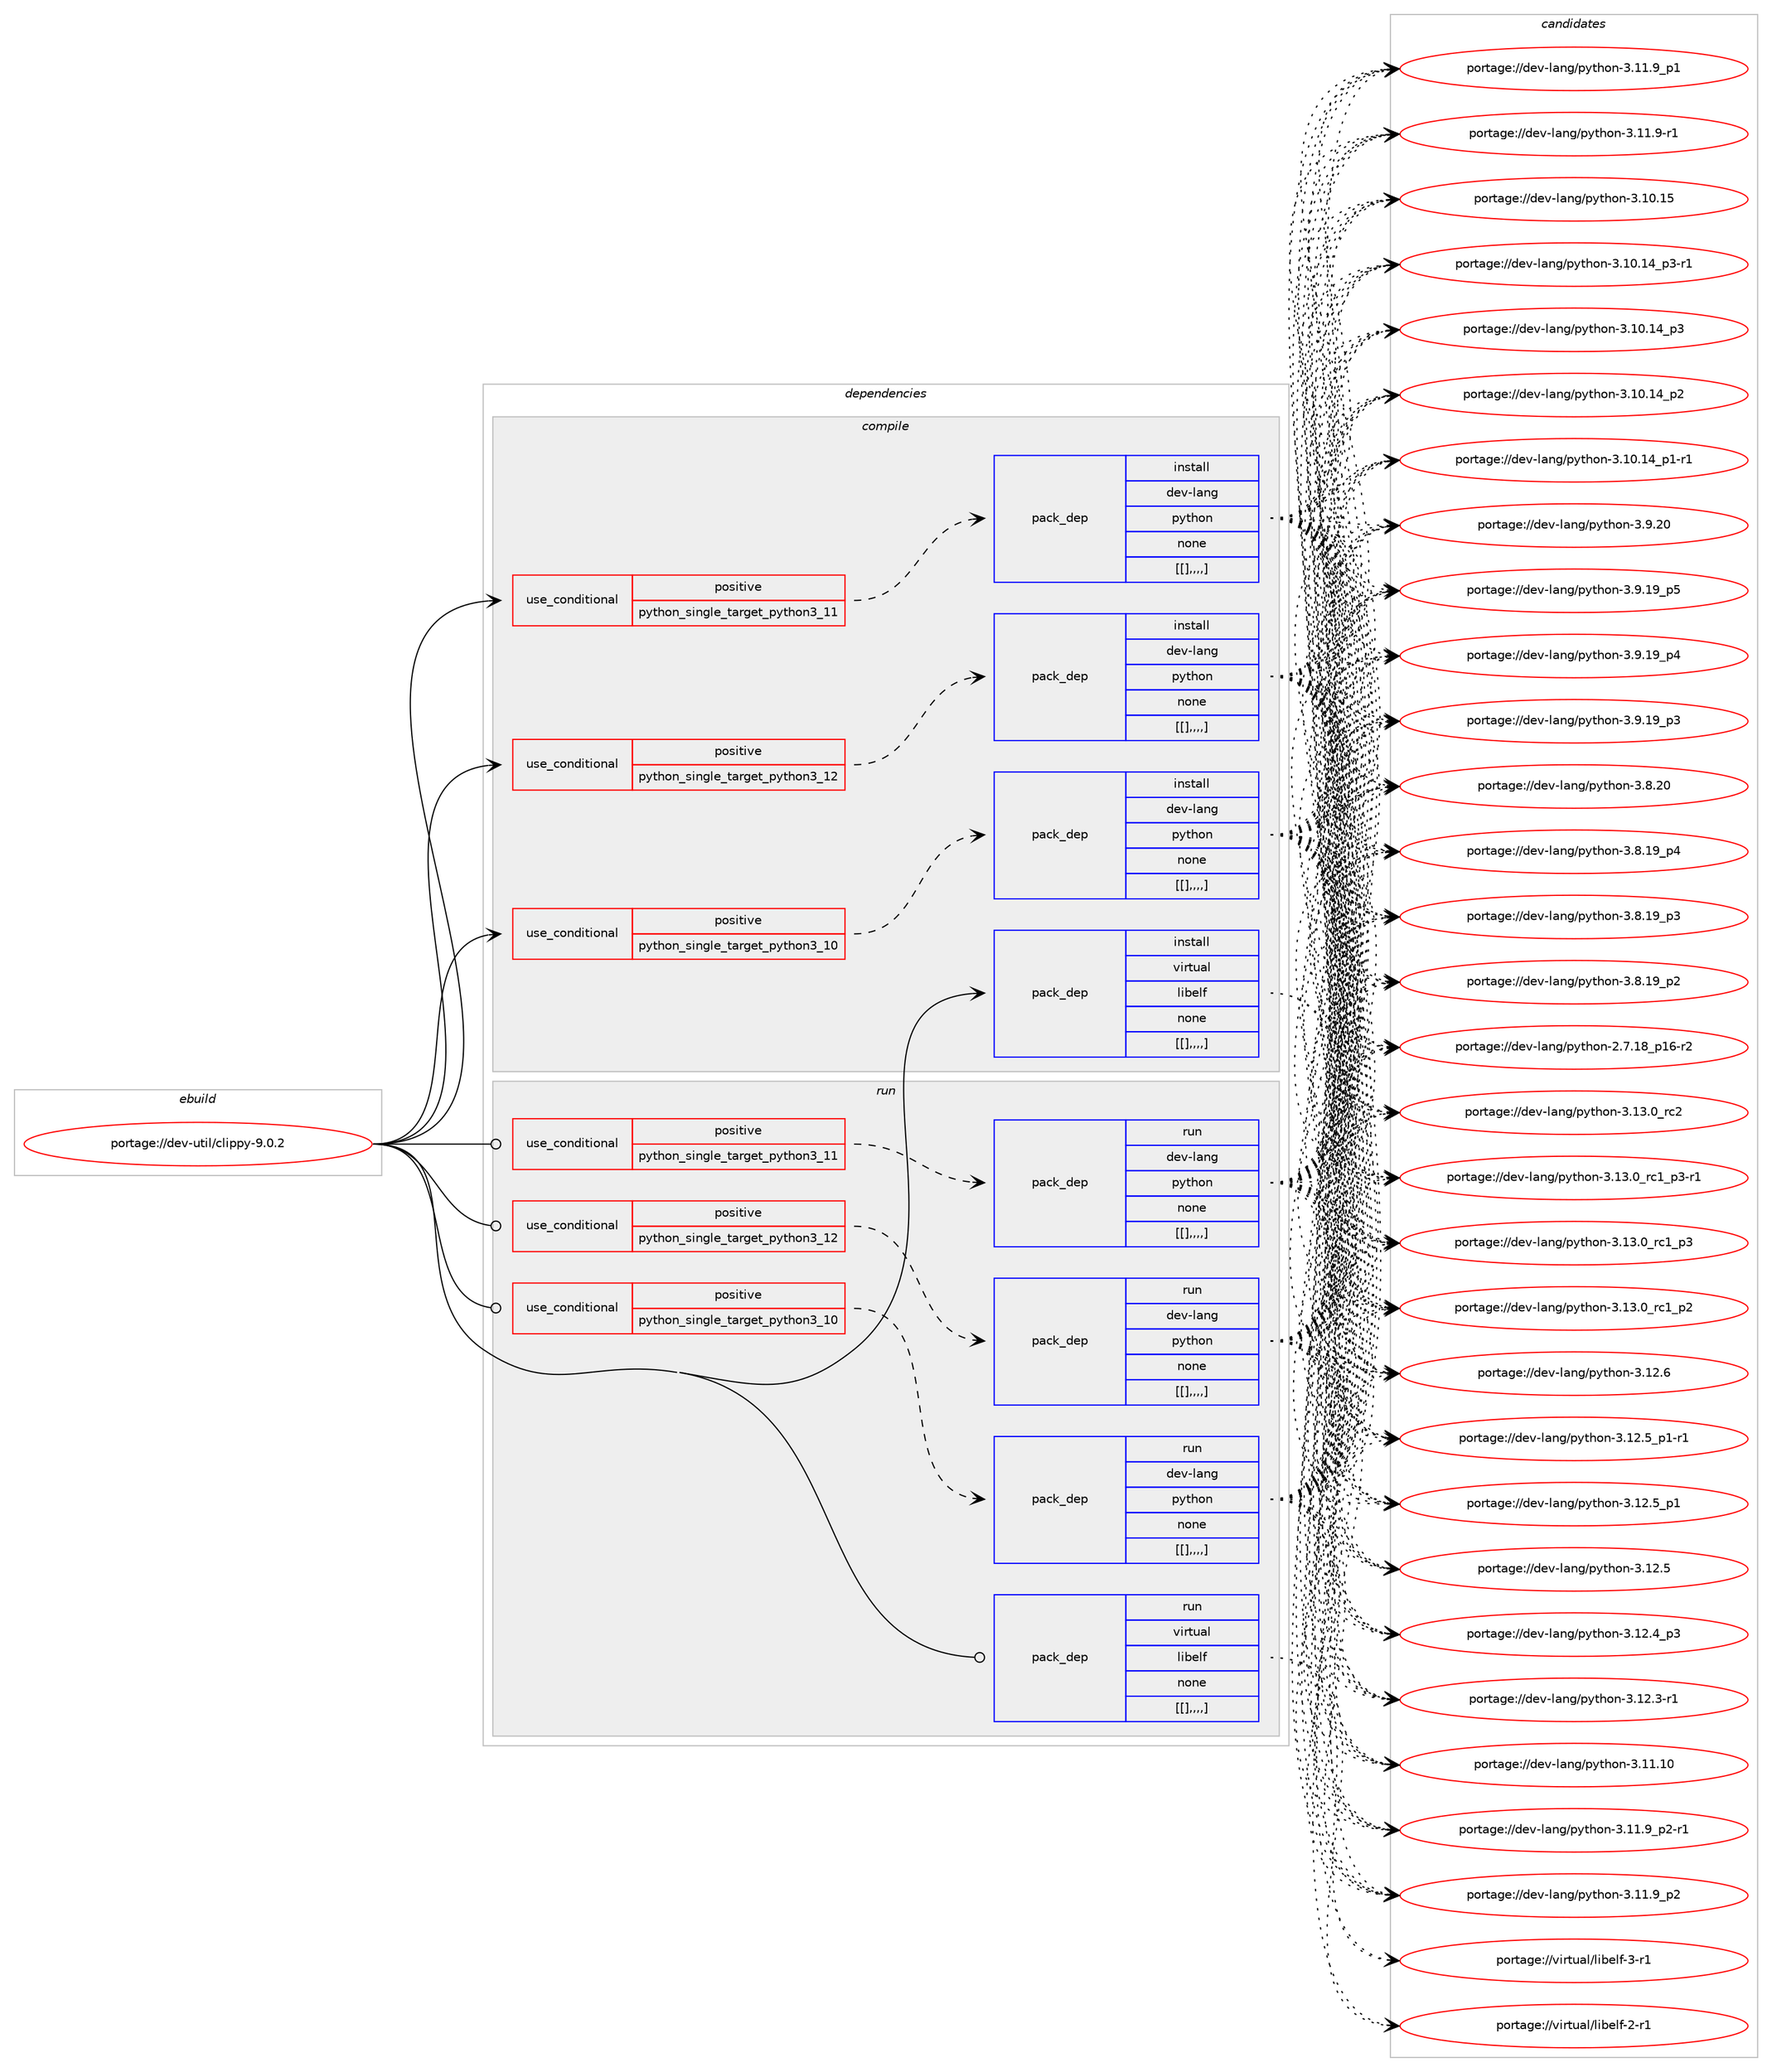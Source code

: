 digraph prolog {

# *************
# Graph options
# *************

newrank=true;
concentrate=true;
compound=true;
graph [rankdir=LR,fontname=Helvetica,fontsize=10,ranksep=1.5];#, ranksep=2.5, nodesep=0.2];
edge  [arrowhead=vee];
node  [fontname=Helvetica,fontsize=10];

# **********
# The ebuild
# **********

subgraph cluster_leftcol {
color=gray;
label=<<i>ebuild</i>>;
id [label="portage://dev-util/clippy-9.0.2", color=red, width=4, href="../dev-util/clippy-9.0.2.svg"];
}

# ****************
# The dependencies
# ****************

subgraph cluster_midcol {
color=gray;
label=<<i>dependencies</i>>;
subgraph cluster_compile {
fillcolor="#eeeeee";
style=filled;
label=<<i>compile</i>>;
subgraph cond61258 {
dependency215572 [label=<<TABLE BORDER="0" CELLBORDER="1" CELLSPACING="0" CELLPADDING="4"><TR><TD ROWSPAN="3" CELLPADDING="10">use_conditional</TD></TR><TR><TD>positive</TD></TR><TR><TD>python_single_target_python3_10</TD></TR></TABLE>>, shape=none, color=red];
subgraph pack152918 {
dependency215573 [label=<<TABLE BORDER="0" CELLBORDER="1" CELLSPACING="0" CELLPADDING="4" WIDTH="220"><TR><TD ROWSPAN="6" CELLPADDING="30">pack_dep</TD></TR><TR><TD WIDTH="110">install</TD></TR><TR><TD>dev-lang</TD></TR><TR><TD>python</TD></TR><TR><TD>none</TD></TR><TR><TD>[[],,,,]</TD></TR></TABLE>>, shape=none, color=blue];
}
dependency215572:e -> dependency215573:w [weight=20,style="dashed",arrowhead="vee"];
}
id:e -> dependency215572:w [weight=20,style="solid",arrowhead="vee"];
subgraph cond61259 {
dependency215574 [label=<<TABLE BORDER="0" CELLBORDER="1" CELLSPACING="0" CELLPADDING="4"><TR><TD ROWSPAN="3" CELLPADDING="10">use_conditional</TD></TR><TR><TD>positive</TD></TR><TR><TD>python_single_target_python3_11</TD></TR></TABLE>>, shape=none, color=red];
subgraph pack152919 {
dependency215575 [label=<<TABLE BORDER="0" CELLBORDER="1" CELLSPACING="0" CELLPADDING="4" WIDTH="220"><TR><TD ROWSPAN="6" CELLPADDING="30">pack_dep</TD></TR><TR><TD WIDTH="110">install</TD></TR><TR><TD>dev-lang</TD></TR><TR><TD>python</TD></TR><TR><TD>none</TD></TR><TR><TD>[[],,,,]</TD></TR></TABLE>>, shape=none, color=blue];
}
dependency215574:e -> dependency215575:w [weight=20,style="dashed",arrowhead="vee"];
}
id:e -> dependency215574:w [weight=20,style="solid",arrowhead="vee"];
subgraph cond61260 {
dependency215576 [label=<<TABLE BORDER="0" CELLBORDER="1" CELLSPACING="0" CELLPADDING="4"><TR><TD ROWSPAN="3" CELLPADDING="10">use_conditional</TD></TR><TR><TD>positive</TD></TR><TR><TD>python_single_target_python3_12</TD></TR></TABLE>>, shape=none, color=red];
subgraph pack152920 {
dependency215577 [label=<<TABLE BORDER="0" CELLBORDER="1" CELLSPACING="0" CELLPADDING="4" WIDTH="220"><TR><TD ROWSPAN="6" CELLPADDING="30">pack_dep</TD></TR><TR><TD WIDTH="110">install</TD></TR><TR><TD>dev-lang</TD></TR><TR><TD>python</TD></TR><TR><TD>none</TD></TR><TR><TD>[[],,,,]</TD></TR></TABLE>>, shape=none, color=blue];
}
dependency215576:e -> dependency215577:w [weight=20,style="dashed",arrowhead="vee"];
}
id:e -> dependency215576:w [weight=20,style="solid",arrowhead="vee"];
subgraph pack152921 {
dependency215578 [label=<<TABLE BORDER="0" CELLBORDER="1" CELLSPACING="0" CELLPADDING="4" WIDTH="220"><TR><TD ROWSPAN="6" CELLPADDING="30">pack_dep</TD></TR><TR><TD WIDTH="110">install</TD></TR><TR><TD>virtual</TD></TR><TR><TD>libelf</TD></TR><TR><TD>none</TD></TR><TR><TD>[[],,,,]</TD></TR></TABLE>>, shape=none, color=blue];
}
id:e -> dependency215578:w [weight=20,style="solid",arrowhead="vee"];
}
subgraph cluster_compileandrun {
fillcolor="#eeeeee";
style=filled;
label=<<i>compile and run</i>>;
}
subgraph cluster_run {
fillcolor="#eeeeee";
style=filled;
label=<<i>run</i>>;
subgraph cond61261 {
dependency215579 [label=<<TABLE BORDER="0" CELLBORDER="1" CELLSPACING="0" CELLPADDING="4"><TR><TD ROWSPAN="3" CELLPADDING="10">use_conditional</TD></TR><TR><TD>positive</TD></TR><TR><TD>python_single_target_python3_10</TD></TR></TABLE>>, shape=none, color=red];
subgraph pack152922 {
dependency215580 [label=<<TABLE BORDER="0" CELLBORDER="1" CELLSPACING="0" CELLPADDING="4" WIDTH="220"><TR><TD ROWSPAN="6" CELLPADDING="30">pack_dep</TD></TR><TR><TD WIDTH="110">run</TD></TR><TR><TD>dev-lang</TD></TR><TR><TD>python</TD></TR><TR><TD>none</TD></TR><TR><TD>[[],,,,]</TD></TR></TABLE>>, shape=none, color=blue];
}
dependency215579:e -> dependency215580:w [weight=20,style="dashed",arrowhead="vee"];
}
id:e -> dependency215579:w [weight=20,style="solid",arrowhead="odot"];
subgraph cond61262 {
dependency215581 [label=<<TABLE BORDER="0" CELLBORDER="1" CELLSPACING="0" CELLPADDING="4"><TR><TD ROWSPAN="3" CELLPADDING="10">use_conditional</TD></TR><TR><TD>positive</TD></TR><TR><TD>python_single_target_python3_11</TD></TR></TABLE>>, shape=none, color=red];
subgraph pack152923 {
dependency215582 [label=<<TABLE BORDER="0" CELLBORDER="1" CELLSPACING="0" CELLPADDING="4" WIDTH="220"><TR><TD ROWSPAN="6" CELLPADDING="30">pack_dep</TD></TR><TR><TD WIDTH="110">run</TD></TR><TR><TD>dev-lang</TD></TR><TR><TD>python</TD></TR><TR><TD>none</TD></TR><TR><TD>[[],,,,]</TD></TR></TABLE>>, shape=none, color=blue];
}
dependency215581:e -> dependency215582:w [weight=20,style="dashed",arrowhead="vee"];
}
id:e -> dependency215581:w [weight=20,style="solid",arrowhead="odot"];
subgraph cond61263 {
dependency215583 [label=<<TABLE BORDER="0" CELLBORDER="1" CELLSPACING="0" CELLPADDING="4"><TR><TD ROWSPAN="3" CELLPADDING="10">use_conditional</TD></TR><TR><TD>positive</TD></TR><TR><TD>python_single_target_python3_12</TD></TR></TABLE>>, shape=none, color=red];
subgraph pack152924 {
dependency215584 [label=<<TABLE BORDER="0" CELLBORDER="1" CELLSPACING="0" CELLPADDING="4" WIDTH="220"><TR><TD ROWSPAN="6" CELLPADDING="30">pack_dep</TD></TR><TR><TD WIDTH="110">run</TD></TR><TR><TD>dev-lang</TD></TR><TR><TD>python</TD></TR><TR><TD>none</TD></TR><TR><TD>[[],,,,]</TD></TR></TABLE>>, shape=none, color=blue];
}
dependency215583:e -> dependency215584:w [weight=20,style="dashed",arrowhead="vee"];
}
id:e -> dependency215583:w [weight=20,style="solid",arrowhead="odot"];
subgraph pack152925 {
dependency215585 [label=<<TABLE BORDER="0" CELLBORDER="1" CELLSPACING="0" CELLPADDING="4" WIDTH="220"><TR><TD ROWSPAN="6" CELLPADDING="30">pack_dep</TD></TR><TR><TD WIDTH="110">run</TD></TR><TR><TD>virtual</TD></TR><TR><TD>libelf</TD></TR><TR><TD>none</TD></TR><TR><TD>[[],,,,]</TD></TR></TABLE>>, shape=none, color=blue];
}
id:e -> dependency215585:w [weight=20,style="solid",arrowhead="odot"];
}
}

# **************
# The candidates
# **************

subgraph cluster_choices {
rank=same;
color=gray;
label=<<i>candidates</i>>;

subgraph choice152918 {
color=black;
nodesep=1;
choice10010111845108971101034711212111610411111045514649514648951149950 [label="portage://dev-lang/python-3.13.0_rc2", color=red, width=4,href="../dev-lang/python-3.13.0_rc2.svg"];
choice1001011184510897110103471121211161041111104551464951464895114994995112514511449 [label="portage://dev-lang/python-3.13.0_rc1_p3-r1", color=red, width=4,href="../dev-lang/python-3.13.0_rc1_p3-r1.svg"];
choice100101118451089711010347112121116104111110455146495146489511499499511251 [label="portage://dev-lang/python-3.13.0_rc1_p3", color=red, width=4,href="../dev-lang/python-3.13.0_rc1_p3.svg"];
choice100101118451089711010347112121116104111110455146495146489511499499511250 [label="portage://dev-lang/python-3.13.0_rc1_p2", color=red, width=4,href="../dev-lang/python-3.13.0_rc1_p2.svg"];
choice10010111845108971101034711212111610411111045514649504654 [label="portage://dev-lang/python-3.12.6", color=red, width=4,href="../dev-lang/python-3.12.6.svg"];
choice1001011184510897110103471121211161041111104551464950465395112494511449 [label="portage://dev-lang/python-3.12.5_p1-r1", color=red, width=4,href="../dev-lang/python-3.12.5_p1-r1.svg"];
choice100101118451089711010347112121116104111110455146495046539511249 [label="portage://dev-lang/python-3.12.5_p1", color=red, width=4,href="../dev-lang/python-3.12.5_p1.svg"];
choice10010111845108971101034711212111610411111045514649504653 [label="portage://dev-lang/python-3.12.5", color=red, width=4,href="../dev-lang/python-3.12.5.svg"];
choice100101118451089711010347112121116104111110455146495046529511251 [label="portage://dev-lang/python-3.12.4_p3", color=red, width=4,href="../dev-lang/python-3.12.4_p3.svg"];
choice100101118451089711010347112121116104111110455146495046514511449 [label="portage://dev-lang/python-3.12.3-r1", color=red, width=4,href="../dev-lang/python-3.12.3-r1.svg"];
choice1001011184510897110103471121211161041111104551464949464948 [label="portage://dev-lang/python-3.11.10", color=red, width=4,href="../dev-lang/python-3.11.10.svg"];
choice1001011184510897110103471121211161041111104551464949465795112504511449 [label="portage://dev-lang/python-3.11.9_p2-r1", color=red, width=4,href="../dev-lang/python-3.11.9_p2-r1.svg"];
choice100101118451089711010347112121116104111110455146494946579511250 [label="portage://dev-lang/python-3.11.9_p2", color=red, width=4,href="../dev-lang/python-3.11.9_p2.svg"];
choice100101118451089711010347112121116104111110455146494946579511249 [label="portage://dev-lang/python-3.11.9_p1", color=red, width=4,href="../dev-lang/python-3.11.9_p1.svg"];
choice100101118451089711010347112121116104111110455146494946574511449 [label="portage://dev-lang/python-3.11.9-r1", color=red, width=4,href="../dev-lang/python-3.11.9-r1.svg"];
choice1001011184510897110103471121211161041111104551464948464953 [label="portage://dev-lang/python-3.10.15", color=red, width=4,href="../dev-lang/python-3.10.15.svg"];
choice100101118451089711010347112121116104111110455146494846495295112514511449 [label="portage://dev-lang/python-3.10.14_p3-r1", color=red, width=4,href="../dev-lang/python-3.10.14_p3-r1.svg"];
choice10010111845108971101034711212111610411111045514649484649529511251 [label="portage://dev-lang/python-3.10.14_p3", color=red, width=4,href="../dev-lang/python-3.10.14_p3.svg"];
choice10010111845108971101034711212111610411111045514649484649529511250 [label="portage://dev-lang/python-3.10.14_p2", color=red, width=4,href="../dev-lang/python-3.10.14_p2.svg"];
choice100101118451089711010347112121116104111110455146494846495295112494511449 [label="portage://dev-lang/python-3.10.14_p1-r1", color=red, width=4,href="../dev-lang/python-3.10.14_p1-r1.svg"];
choice10010111845108971101034711212111610411111045514657465048 [label="portage://dev-lang/python-3.9.20", color=red, width=4,href="../dev-lang/python-3.9.20.svg"];
choice100101118451089711010347112121116104111110455146574649579511253 [label="portage://dev-lang/python-3.9.19_p5", color=red, width=4,href="../dev-lang/python-3.9.19_p5.svg"];
choice100101118451089711010347112121116104111110455146574649579511252 [label="portage://dev-lang/python-3.9.19_p4", color=red, width=4,href="../dev-lang/python-3.9.19_p4.svg"];
choice100101118451089711010347112121116104111110455146574649579511251 [label="portage://dev-lang/python-3.9.19_p3", color=red, width=4,href="../dev-lang/python-3.9.19_p3.svg"];
choice10010111845108971101034711212111610411111045514656465048 [label="portage://dev-lang/python-3.8.20", color=red, width=4,href="../dev-lang/python-3.8.20.svg"];
choice100101118451089711010347112121116104111110455146564649579511252 [label="portage://dev-lang/python-3.8.19_p4", color=red, width=4,href="../dev-lang/python-3.8.19_p4.svg"];
choice100101118451089711010347112121116104111110455146564649579511251 [label="portage://dev-lang/python-3.8.19_p3", color=red, width=4,href="../dev-lang/python-3.8.19_p3.svg"];
choice100101118451089711010347112121116104111110455146564649579511250 [label="portage://dev-lang/python-3.8.19_p2", color=red, width=4,href="../dev-lang/python-3.8.19_p2.svg"];
choice100101118451089711010347112121116104111110455046554649569511249544511450 [label="portage://dev-lang/python-2.7.18_p16-r2", color=red, width=4,href="../dev-lang/python-2.7.18_p16-r2.svg"];
dependency215573:e -> choice10010111845108971101034711212111610411111045514649514648951149950:w [style=dotted,weight="100"];
dependency215573:e -> choice1001011184510897110103471121211161041111104551464951464895114994995112514511449:w [style=dotted,weight="100"];
dependency215573:e -> choice100101118451089711010347112121116104111110455146495146489511499499511251:w [style=dotted,weight="100"];
dependency215573:e -> choice100101118451089711010347112121116104111110455146495146489511499499511250:w [style=dotted,weight="100"];
dependency215573:e -> choice10010111845108971101034711212111610411111045514649504654:w [style=dotted,weight="100"];
dependency215573:e -> choice1001011184510897110103471121211161041111104551464950465395112494511449:w [style=dotted,weight="100"];
dependency215573:e -> choice100101118451089711010347112121116104111110455146495046539511249:w [style=dotted,weight="100"];
dependency215573:e -> choice10010111845108971101034711212111610411111045514649504653:w [style=dotted,weight="100"];
dependency215573:e -> choice100101118451089711010347112121116104111110455146495046529511251:w [style=dotted,weight="100"];
dependency215573:e -> choice100101118451089711010347112121116104111110455146495046514511449:w [style=dotted,weight="100"];
dependency215573:e -> choice1001011184510897110103471121211161041111104551464949464948:w [style=dotted,weight="100"];
dependency215573:e -> choice1001011184510897110103471121211161041111104551464949465795112504511449:w [style=dotted,weight="100"];
dependency215573:e -> choice100101118451089711010347112121116104111110455146494946579511250:w [style=dotted,weight="100"];
dependency215573:e -> choice100101118451089711010347112121116104111110455146494946579511249:w [style=dotted,weight="100"];
dependency215573:e -> choice100101118451089711010347112121116104111110455146494946574511449:w [style=dotted,weight="100"];
dependency215573:e -> choice1001011184510897110103471121211161041111104551464948464953:w [style=dotted,weight="100"];
dependency215573:e -> choice100101118451089711010347112121116104111110455146494846495295112514511449:w [style=dotted,weight="100"];
dependency215573:e -> choice10010111845108971101034711212111610411111045514649484649529511251:w [style=dotted,weight="100"];
dependency215573:e -> choice10010111845108971101034711212111610411111045514649484649529511250:w [style=dotted,weight="100"];
dependency215573:e -> choice100101118451089711010347112121116104111110455146494846495295112494511449:w [style=dotted,weight="100"];
dependency215573:e -> choice10010111845108971101034711212111610411111045514657465048:w [style=dotted,weight="100"];
dependency215573:e -> choice100101118451089711010347112121116104111110455146574649579511253:w [style=dotted,weight="100"];
dependency215573:e -> choice100101118451089711010347112121116104111110455146574649579511252:w [style=dotted,weight="100"];
dependency215573:e -> choice100101118451089711010347112121116104111110455146574649579511251:w [style=dotted,weight="100"];
dependency215573:e -> choice10010111845108971101034711212111610411111045514656465048:w [style=dotted,weight="100"];
dependency215573:e -> choice100101118451089711010347112121116104111110455146564649579511252:w [style=dotted,weight="100"];
dependency215573:e -> choice100101118451089711010347112121116104111110455146564649579511251:w [style=dotted,weight="100"];
dependency215573:e -> choice100101118451089711010347112121116104111110455146564649579511250:w [style=dotted,weight="100"];
dependency215573:e -> choice100101118451089711010347112121116104111110455046554649569511249544511450:w [style=dotted,weight="100"];
}
subgraph choice152919 {
color=black;
nodesep=1;
choice10010111845108971101034711212111610411111045514649514648951149950 [label="portage://dev-lang/python-3.13.0_rc2", color=red, width=4,href="../dev-lang/python-3.13.0_rc2.svg"];
choice1001011184510897110103471121211161041111104551464951464895114994995112514511449 [label="portage://dev-lang/python-3.13.0_rc1_p3-r1", color=red, width=4,href="../dev-lang/python-3.13.0_rc1_p3-r1.svg"];
choice100101118451089711010347112121116104111110455146495146489511499499511251 [label="portage://dev-lang/python-3.13.0_rc1_p3", color=red, width=4,href="../dev-lang/python-3.13.0_rc1_p3.svg"];
choice100101118451089711010347112121116104111110455146495146489511499499511250 [label="portage://dev-lang/python-3.13.0_rc1_p2", color=red, width=4,href="../dev-lang/python-3.13.0_rc1_p2.svg"];
choice10010111845108971101034711212111610411111045514649504654 [label="portage://dev-lang/python-3.12.6", color=red, width=4,href="../dev-lang/python-3.12.6.svg"];
choice1001011184510897110103471121211161041111104551464950465395112494511449 [label="portage://dev-lang/python-3.12.5_p1-r1", color=red, width=4,href="../dev-lang/python-3.12.5_p1-r1.svg"];
choice100101118451089711010347112121116104111110455146495046539511249 [label="portage://dev-lang/python-3.12.5_p1", color=red, width=4,href="../dev-lang/python-3.12.5_p1.svg"];
choice10010111845108971101034711212111610411111045514649504653 [label="portage://dev-lang/python-3.12.5", color=red, width=4,href="../dev-lang/python-3.12.5.svg"];
choice100101118451089711010347112121116104111110455146495046529511251 [label="portage://dev-lang/python-3.12.4_p3", color=red, width=4,href="../dev-lang/python-3.12.4_p3.svg"];
choice100101118451089711010347112121116104111110455146495046514511449 [label="portage://dev-lang/python-3.12.3-r1", color=red, width=4,href="../dev-lang/python-3.12.3-r1.svg"];
choice1001011184510897110103471121211161041111104551464949464948 [label="portage://dev-lang/python-3.11.10", color=red, width=4,href="../dev-lang/python-3.11.10.svg"];
choice1001011184510897110103471121211161041111104551464949465795112504511449 [label="portage://dev-lang/python-3.11.9_p2-r1", color=red, width=4,href="../dev-lang/python-3.11.9_p2-r1.svg"];
choice100101118451089711010347112121116104111110455146494946579511250 [label="portage://dev-lang/python-3.11.9_p2", color=red, width=4,href="../dev-lang/python-3.11.9_p2.svg"];
choice100101118451089711010347112121116104111110455146494946579511249 [label="portage://dev-lang/python-3.11.9_p1", color=red, width=4,href="../dev-lang/python-3.11.9_p1.svg"];
choice100101118451089711010347112121116104111110455146494946574511449 [label="portage://dev-lang/python-3.11.9-r1", color=red, width=4,href="../dev-lang/python-3.11.9-r1.svg"];
choice1001011184510897110103471121211161041111104551464948464953 [label="portage://dev-lang/python-3.10.15", color=red, width=4,href="../dev-lang/python-3.10.15.svg"];
choice100101118451089711010347112121116104111110455146494846495295112514511449 [label="portage://dev-lang/python-3.10.14_p3-r1", color=red, width=4,href="../dev-lang/python-3.10.14_p3-r1.svg"];
choice10010111845108971101034711212111610411111045514649484649529511251 [label="portage://dev-lang/python-3.10.14_p3", color=red, width=4,href="../dev-lang/python-3.10.14_p3.svg"];
choice10010111845108971101034711212111610411111045514649484649529511250 [label="portage://dev-lang/python-3.10.14_p2", color=red, width=4,href="../dev-lang/python-3.10.14_p2.svg"];
choice100101118451089711010347112121116104111110455146494846495295112494511449 [label="portage://dev-lang/python-3.10.14_p1-r1", color=red, width=4,href="../dev-lang/python-3.10.14_p1-r1.svg"];
choice10010111845108971101034711212111610411111045514657465048 [label="portage://dev-lang/python-3.9.20", color=red, width=4,href="../dev-lang/python-3.9.20.svg"];
choice100101118451089711010347112121116104111110455146574649579511253 [label="portage://dev-lang/python-3.9.19_p5", color=red, width=4,href="../dev-lang/python-3.9.19_p5.svg"];
choice100101118451089711010347112121116104111110455146574649579511252 [label="portage://dev-lang/python-3.9.19_p4", color=red, width=4,href="../dev-lang/python-3.9.19_p4.svg"];
choice100101118451089711010347112121116104111110455146574649579511251 [label="portage://dev-lang/python-3.9.19_p3", color=red, width=4,href="../dev-lang/python-3.9.19_p3.svg"];
choice10010111845108971101034711212111610411111045514656465048 [label="portage://dev-lang/python-3.8.20", color=red, width=4,href="../dev-lang/python-3.8.20.svg"];
choice100101118451089711010347112121116104111110455146564649579511252 [label="portage://dev-lang/python-3.8.19_p4", color=red, width=4,href="../dev-lang/python-3.8.19_p4.svg"];
choice100101118451089711010347112121116104111110455146564649579511251 [label="portage://dev-lang/python-3.8.19_p3", color=red, width=4,href="../dev-lang/python-3.8.19_p3.svg"];
choice100101118451089711010347112121116104111110455146564649579511250 [label="portage://dev-lang/python-3.8.19_p2", color=red, width=4,href="../dev-lang/python-3.8.19_p2.svg"];
choice100101118451089711010347112121116104111110455046554649569511249544511450 [label="portage://dev-lang/python-2.7.18_p16-r2", color=red, width=4,href="../dev-lang/python-2.7.18_p16-r2.svg"];
dependency215575:e -> choice10010111845108971101034711212111610411111045514649514648951149950:w [style=dotted,weight="100"];
dependency215575:e -> choice1001011184510897110103471121211161041111104551464951464895114994995112514511449:w [style=dotted,weight="100"];
dependency215575:e -> choice100101118451089711010347112121116104111110455146495146489511499499511251:w [style=dotted,weight="100"];
dependency215575:e -> choice100101118451089711010347112121116104111110455146495146489511499499511250:w [style=dotted,weight="100"];
dependency215575:e -> choice10010111845108971101034711212111610411111045514649504654:w [style=dotted,weight="100"];
dependency215575:e -> choice1001011184510897110103471121211161041111104551464950465395112494511449:w [style=dotted,weight="100"];
dependency215575:e -> choice100101118451089711010347112121116104111110455146495046539511249:w [style=dotted,weight="100"];
dependency215575:e -> choice10010111845108971101034711212111610411111045514649504653:w [style=dotted,weight="100"];
dependency215575:e -> choice100101118451089711010347112121116104111110455146495046529511251:w [style=dotted,weight="100"];
dependency215575:e -> choice100101118451089711010347112121116104111110455146495046514511449:w [style=dotted,weight="100"];
dependency215575:e -> choice1001011184510897110103471121211161041111104551464949464948:w [style=dotted,weight="100"];
dependency215575:e -> choice1001011184510897110103471121211161041111104551464949465795112504511449:w [style=dotted,weight="100"];
dependency215575:e -> choice100101118451089711010347112121116104111110455146494946579511250:w [style=dotted,weight="100"];
dependency215575:e -> choice100101118451089711010347112121116104111110455146494946579511249:w [style=dotted,weight="100"];
dependency215575:e -> choice100101118451089711010347112121116104111110455146494946574511449:w [style=dotted,weight="100"];
dependency215575:e -> choice1001011184510897110103471121211161041111104551464948464953:w [style=dotted,weight="100"];
dependency215575:e -> choice100101118451089711010347112121116104111110455146494846495295112514511449:w [style=dotted,weight="100"];
dependency215575:e -> choice10010111845108971101034711212111610411111045514649484649529511251:w [style=dotted,weight="100"];
dependency215575:e -> choice10010111845108971101034711212111610411111045514649484649529511250:w [style=dotted,weight="100"];
dependency215575:e -> choice100101118451089711010347112121116104111110455146494846495295112494511449:w [style=dotted,weight="100"];
dependency215575:e -> choice10010111845108971101034711212111610411111045514657465048:w [style=dotted,weight="100"];
dependency215575:e -> choice100101118451089711010347112121116104111110455146574649579511253:w [style=dotted,weight="100"];
dependency215575:e -> choice100101118451089711010347112121116104111110455146574649579511252:w [style=dotted,weight="100"];
dependency215575:e -> choice100101118451089711010347112121116104111110455146574649579511251:w [style=dotted,weight="100"];
dependency215575:e -> choice10010111845108971101034711212111610411111045514656465048:w [style=dotted,weight="100"];
dependency215575:e -> choice100101118451089711010347112121116104111110455146564649579511252:w [style=dotted,weight="100"];
dependency215575:e -> choice100101118451089711010347112121116104111110455146564649579511251:w [style=dotted,weight="100"];
dependency215575:e -> choice100101118451089711010347112121116104111110455146564649579511250:w [style=dotted,weight="100"];
dependency215575:e -> choice100101118451089711010347112121116104111110455046554649569511249544511450:w [style=dotted,weight="100"];
}
subgraph choice152920 {
color=black;
nodesep=1;
choice10010111845108971101034711212111610411111045514649514648951149950 [label="portage://dev-lang/python-3.13.0_rc2", color=red, width=4,href="../dev-lang/python-3.13.0_rc2.svg"];
choice1001011184510897110103471121211161041111104551464951464895114994995112514511449 [label="portage://dev-lang/python-3.13.0_rc1_p3-r1", color=red, width=4,href="../dev-lang/python-3.13.0_rc1_p3-r1.svg"];
choice100101118451089711010347112121116104111110455146495146489511499499511251 [label="portage://dev-lang/python-3.13.0_rc1_p3", color=red, width=4,href="../dev-lang/python-3.13.0_rc1_p3.svg"];
choice100101118451089711010347112121116104111110455146495146489511499499511250 [label="portage://dev-lang/python-3.13.0_rc1_p2", color=red, width=4,href="../dev-lang/python-3.13.0_rc1_p2.svg"];
choice10010111845108971101034711212111610411111045514649504654 [label="portage://dev-lang/python-3.12.6", color=red, width=4,href="../dev-lang/python-3.12.6.svg"];
choice1001011184510897110103471121211161041111104551464950465395112494511449 [label="portage://dev-lang/python-3.12.5_p1-r1", color=red, width=4,href="../dev-lang/python-3.12.5_p1-r1.svg"];
choice100101118451089711010347112121116104111110455146495046539511249 [label="portage://dev-lang/python-3.12.5_p1", color=red, width=4,href="../dev-lang/python-3.12.5_p1.svg"];
choice10010111845108971101034711212111610411111045514649504653 [label="portage://dev-lang/python-3.12.5", color=red, width=4,href="../dev-lang/python-3.12.5.svg"];
choice100101118451089711010347112121116104111110455146495046529511251 [label="portage://dev-lang/python-3.12.4_p3", color=red, width=4,href="../dev-lang/python-3.12.4_p3.svg"];
choice100101118451089711010347112121116104111110455146495046514511449 [label="portage://dev-lang/python-3.12.3-r1", color=red, width=4,href="../dev-lang/python-3.12.3-r1.svg"];
choice1001011184510897110103471121211161041111104551464949464948 [label="portage://dev-lang/python-3.11.10", color=red, width=4,href="../dev-lang/python-3.11.10.svg"];
choice1001011184510897110103471121211161041111104551464949465795112504511449 [label="portage://dev-lang/python-3.11.9_p2-r1", color=red, width=4,href="../dev-lang/python-3.11.9_p2-r1.svg"];
choice100101118451089711010347112121116104111110455146494946579511250 [label="portage://dev-lang/python-3.11.9_p2", color=red, width=4,href="../dev-lang/python-3.11.9_p2.svg"];
choice100101118451089711010347112121116104111110455146494946579511249 [label="portage://dev-lang/python-3.11.9_p1", color=red, width=4,href="../dev-lang/python-3.11.9_p1.svg"];
choice100101118451089711010347112121116104111110455146494946574511449 [label="portage://dev-lang/python-3.11.9-r1", color=red, width=4,href="../dev-lang/python-3.11.9-r1.svg"];
choice1001011184510897110103471121211161041111104551464948464953 [label="portage://dev-lang/python-3.10.15", color=red, width=4,href="../dev-lang/python-3.10.15.svg"];
choice100101118451089711010347112121116104111110455146494846495295112514511449 [label="portage://dev-lang/python-3.10.14_p3-r1", color=red, width=4,href="../dev-lang/python-3.10.14_p3-r1.svg"];
choice10010111845108971101034711212111610411111045514649484649529511251 [label="portage://dev-lang/python-3.10.14_p3", color=red, width=4,href="../dev-lang/python-3.10.14_p3.svg"];
choice10010111845108971101034711212111610411111045514649484649529511250 [label="portage://dev-lang/python-3.10.14_p2", color=red, width=4,href="../dev-lang/python-3.10.14_p2.svg"];
choice100101118451089711010347112121116104111110455146494846495295112494511449 [label="portage://dev-lang/python-3.10.14_p1-r1", color=red, width=4,href="../dev-lang/python-3.10.14_p1-r1.svg"];
choice10010111845108971101034711212111610411111045514657465048 [label="portage://dev-lang/python-3.9.20", color=red, width=4,href="../dev-lang/python-3.9.20.svg"];
choice100101118451089711010347112121116104111110455146574649579511253 [label="portage://dev-lang/python-3.9.19_p5", color=red, width=4,href="../dev-lang/python-3.9.19_p5.svg"];
choice100101118451089711010347112121116104111110455146574649579511252 [label="portage://dev-lang/python-3.9.19_p4", color=red, width=4,href="../dev-lang/python-3.9.19_p4.svg"];
choice100101118451089711010347112121116104111110455146574649579511251 [label="portage://dev-lang/python-3.9.19_p3", color=red, width=4,href="../dev-lang/python-3.9.19_p3.svg"];
choice10010111845108971101034711212111610411111045514656465048 [label="portage://dev-lang/python-3.8.20", color=red, width=4,href="../dev-lang/python-3.8.20.svg"];
choice100101118451089711010347112121116104111110455146564649579511252 [label="portage://dev-lang/python-3.8.19_p4", color=red, width=4,href="../dev-lang/python-3.8.19_p4.svg"];
choice100101118451089711010347112121116104111110455146564649579511251 [label="portage://dev-lang/python-3.8.19_p3", color=red, width=4,href="../dev-lang/python-3.8.19_p3.svg"];
choice100101118451089711010347112121116104111110455146564649579511250 [label="portage://dev-lang/python-3.8.19_p2", color=red, width=4,href="../dev-lang/python-3.8.19_p2.svg"];
choice100101118451089711010347112121116104111110455046554649569511249544511450 [label="portage://dev-lang/python-2.7.18_p16-r2", color=red, width=4,href="../dev-lang/python-2.7.18_p16-r2.svg"];
dependency215577:e -> choice10010111845108971101034711212111610411111045514649514648951149950:w [style=dotted,weight="100"];
dependency215577:e -> choice1001011184510897110103471121211161041111104551464951464895114994995112514511449:w [style=dotted,weight="100"];
dependency215577:e -> choice100101118451089711010347112121116104111110455146495146489511499499511251:w [style=dotted,weight="100"];
dependency215577:e -> choice100101118451089711010347112121116104111110455146495146489511499499511250:w [style=dotted,weight="100"];
dependency215577:e -> choice10010111845108971101034711212111610411111045514649504654:w [style=dotted,weight="100"];
dependency215577:e -> choice1001011184510897110103471121211161041111104551464950465395112494511449:w [style=dotted,weight="100"];
dependency215577:e -> choice100101118451089711010347112121116104111110455146495046539511249:w [style=dotted,weight="100"];
dependency215577:e -> choice10010111845108971101034711212111610411111045514649504653:w [style=dotted,weight="100"];
dependency215577:e -> choice100101118451089711010347112121116104111110455146495046529511251:w [style=dotted,weight="100"];
dependency215577:e -> choice100101118451089711010347112121116104111110455146495046514511449:w [style=dotted,weight="100"];
dependency215577:e -> choice1001011184510897110103471121211161041111104551464949464948:w [style=dotted,weight="100"];
dependency215577:e -> choice1001011184510897110103471121211161041111104551464949465795112504511449:w [style=dotted,weight="100"];
dependency215577:e -> choice100101118451089711010347112121116104111110455146494946579511250:w [style=dotted,weight="100"];
dependency215577:e -> choice100101118451089711010347112121116104111110455146494946579511249:w [style=dotted,weight="100"];
dependency215577:e -> choice100101118451089711010347112121116104111110455146494946574511449:w [style=dotted,weight="100"];
dependency215577:e -> choice1001011184510897110103471121211161041111104551464948464953:w [style=dotted,weight="100"];
dependency215577:e -> choice100101118451089711010347112121116104111110455146494846495295112514511449:w [style=dotted,weight="100"];
dependency215577:e -> choice10010111845108971101034711212111610411111045514649484649529511251:w [style=dotted,weight="100"];
dependency215577:e -> choice10010111845108971101034711212111610411111045514649484649529511250:w [style=dotted,weight="100"];
dependency215577:e -> choice100101118451089711010347112121116104111110455146494846495295112494511449:w [style=dotted,weight="100"];
dependency215577:e -> choice10010111845108971101034711212111610411111045514657465048:w [style=dotted,weight="100"];
dependency215577:e -> choice100101118451089711010347112121116104111110455146574649579511253:w [style=dotted,weight="100"];
dependency215577:e -> choice100101118451089711010347112121116104111110455146574649579511252:w [style=dotted,weight="100"];
dependency215577:e -> choice100101118451089711010347112121116104111110455146574649579511251:w [style=dotted,weight="100"];
dependency215577:e -> choice10010111845108971101034711212111610411111045514656465048:w [style=dotted,weight="100"];
dependency215577:e -> choice100101118451089711010347112121116104111110455146564649579511252:w [style=dotted,weight="100"];
dependency215577:e -> choice100101118451089711010347112121116104111110455146564649579511251:w [style=dotted,weight="100"];
dependency215577:e -> choice100101118451089711010347112121116104111110455146564649579511250:w [style=dotted,weight="100"];
dependency215577:e -> choice100101118451089711010347112121116104111110455046554649569511249544511450:w [style=dotted,weight="100"];
}
subgraph choice152921 {
color=black;
nodesep=1;
choice11810511411611797108471081059810110810245514511449 [label="portage://virtual/libelf-3-r1", color=red, width=4,href="../virtual/libelf-3-r1.svg"];
choice11810511411611797108471081059810110810245504511449 [label="portage://virtual/libelf-2-r1", color=red, width=4,href="../virtual/libelf-2-r1.svg"];
dependency215578:e -> choice11810511411611797108471081059810110810245514511449:w [style=dotted,weight="100"];
dependency215578:e -> choice11810511411611797108471081059810110810245504511449:w [style=dotted,weight="100"];
}
subgraph choice152922 {
color=black;
nodesep=1;
choice10010111845108971101034711212111610411111045514649514648951149950 [label="portage://dev-lang/python-3.13.0_rc2", color=red, width=4,href="../dev-lang/python-3.13.0_rc2.svg"];
choice1001011184510897110103471121211161041111104551464951464895114994995112514511449 [label="portage://dev-lang/python-3.13.0_rc1_p3-r1", color=red, width=4,href="../dev-lang/python-3.13.0_rc1_p3-r1.svg"];
choice100101118451089711010347112121116104111110455146495146489511499499511251 [label="portage://dev-lang/python-3.13.0_rc1_p3", color=red, width=4,href="../dev-lang/python-3.13.0_rc1_p3.svg"];
choice100101118451089711010347112121116104111110455146495146489511499499511250 [label="portage://dev-lang/python-3.13.0_rc1_p2", color=red, width=4,href="../dev-lang/python-3.13.0_rc1_p2.svg"];
choice10010111845108971101034711212111610411111045514649504654 [label="portage://dev-lang/python-3.12.6", color=red, width=4,href="../dev-lang/python-3.12.6.svg"];
choice1001011184510897110103471121211161041111104551464950465395112494511449 [label="portage://dev-lang/python-3.12.5_p1-r1", color=red, width=4,href="../dev-lang/python-3.12.5_p1-r1.svg"];
choice100101118451089711010347112121116104111110455146495046539511249 [label="portage://dev-lang/python-3.12.5_p1", color=red, width=4,href="../dev-lang/python-3.12.5_p1.svg"];
choice10010111845108971101034711212111610411111045514649504653 [label="portage://dev-lang/python-3.12.5", color=red, width=4,href="../dev-lang/python-3.12.5.svg"];
choice100101118451089711010347112121116104111110455146495046529511251 [label="portage://dev-lang/python-3.12.4_p3", color=red, width=4,href="../dev-lang/python-3.12.4_p3.svg"];
choice100101118451089711010347112121116104111110455146495046514511449 [label="portage://dev-lang/python-3.12.3-r1", color=red, width=4,href="../dev-lang/python-3.12.3-r1.svg"];
choice1001011184510897110103471121211161041111104551464949464948 [label="portage://dev-lang/python-3.11.10", color=red, width=4,href="../dev-lang/python-3.11.10.svg"];
choice1001011184510897110103471121211161041111104551464949465795112504511449 [label="portage://dev-lang/python-3.11.9_p2-r1", color=red, width=4,href="../dev-lang/python-3.11.9_p2-r1.svg"];
choice100101118451089711010347112121116104111110455146494946579511250 [label="portage://dev-lang/python-3.11.9_p2", color=red, width=4,href="../dev-lang/python-3.11.9_p2.svg"];
choice100101118451089711010347112121116104111110455146494946579511249 [label="portage://dev-lang/python-3.11.9_p1", color=red, width=4,href="../dev-lang/python-3.11.9_p1.svg"];
choice100101118451089711010347112121116104111110455146494946574511449 [label="portage://dev-lang/python-3.11.9-r1", color=red, width=4,href="../dev-lang/python-3.11.9-r1.svg"];
choice1001011184510897110103471121211161041111104551464948464953 [label="portage://dev-lang/python-3.10.15", color=red, width=4,href="../dev-lang/python-3.10.15.svg"];
choice100101118451089711010347112121116104111110455146494846495295112514511449 [label="portage://dev-lang/python-3.10.14_p3-r1", color=red, width=4,href="../dev-lang/python-3.10.14_p3-r1.svg"];
choice10010111845108971101034711212111610411111045514649484649529511251 [label="portage://dev-lang/python-3.10.14_p3", color=red, width=4,href="../dev-lang/python-3.10.14_p3.svg"];
choice10010111845108971101034711212111610411111045514649484649529511250 [label="portage://dev-lang/python-3.10.14_p2", color=red, width=4,href="../dev-lang/python-3.10.14_p2.svg"];
choice100101118451089711010347112121116104111110455146494846495295112494511449 [label="portage://dev-lang/python-3.10.14_p1-r1", color=red, width=4,href="../dev-lang/python-3.10.14_p1-r1.svg"];
choice10010111845108971101034711212111610411111045514657465048 [label="portage://dev-lang/python-3.9.20", color=red, width=4,href="../dev-lang/python-3.9.20.svg"];
choice100101118451089711010347112121116104111110455146574649579511253 [label="portage://dev-lang/python-3.9.19_p5", color=red, width=4,href="../dev-lang/python-3.9.19_p5.svg"];
choice100101118451089711010347112121116104111110455146574649579511252 [label="portage://dev-lang/python-3.9.19_p4", color=red, width=4,href="../dev-lang/python-3.9.19_p4.svg"];
choice100101118451089711010347112121116104111110455146574649579511251 [label="portage://dev-lang/python-3.9.19_p3", color=red, width=4,href="../dev-lang/python-3.9.19_p3.svg"];
choice10010111845108971101034711212111610411111045514656465048 [label="portage://dev-lang/python-3.8.20", color=red, width=4,href="../dev-lang/python-3.8.20.svg"];
choice100101118451089711010347112121116104111110455146564649579511252 [label="portage://dev-lang/python-3.8.19_p4", color=red, width=4,href="../dev-lang/python-3.8.19_p4.svg"];
choice100101118451089711010347112121116104111110455146564649579511251 [label="portage://dev-lang/python-3.8.19_p3", color=red, width=4,href="../dev-lang/python-3.8.19_p3.svg"];
choice100101118451089711010347112121116104111110455146564649579511250 [label="portage://dev-lang/python-3.8.19_p2", color=red, width=4,href="../dev-lang/python-3.8.19_p2.svg"];
choice100101118451089711010347112121116104111110455046554649569511249544511450 [label="portage://dev-lang/python-2.7.18_p16-r2", color=red, width=4,href="../dev-lang/python-2.7.18_p16-r2.svg"];
dependency215580:e -> choice10010111845108971101034711212111610411111045514649514648951149950:w [style=dotted,weight="100"];
dependency215580:e -> choice1001011184510897110103471121211161041111104551464951464895114994995112514511449:w [style=dotted,weight="100"];
dependency215580:e -> choice100101118451089711010347112121116104111110455146495146489511499499511251:w [style=dotted,weight="100"];
dependency215580:e -> choice100101118451089711010347112121116104111110455146495146489511499499511250:w [style=dotted,weight="100"];
dependency215580:e -> choice10010111845108971101034711212111610411111045514649504654:w [style=dotted,weight="100"];
dependency215580:e -> choice1001011184510897110103471121211161041111104551464950465395112494511449:w [style=dotted,weight="100"];
dependency215580:e -> choice100101118451089711010347112121116104111110455146495046539511249:w [style=dotted,weight="100"];
dependency215580:e -> choice10010111845108971101034711212111610411111045514649504653:w [style=dotted,weight="100"];
dependency215580:e -> choice100101118451089711010347112121116104111110455146495046529511251:w [style=dotted,weight="100"];
dependency215580:e -> choice100101118451089711010347112121116104111110455146495046514511449:w [style=dotted,weight="100"];
dependency215580:e -> choice1001011184510897110103471121211161041111104551464949464948:w [style=dotted,weight="100"];
dependency215580:e -> choice1001011184510897110103471121211161041111104551464949465795112504511449:w [style=dotted,weight="100"];
dependency215580:e -> choice100101118451089711010347112121116104111110455146494946579511250:w [style=dotted,weight="100"];
dependency215580:e -> choice100101118451089711010347112121116104111110455146494946579511249:w [style=dotted,weight="100"];
dependency215580:e -> choice100101118451089711010347112121116104111110455146494946574511449:w [style=dotted,weight="100"];
dependency215580:e -> choice1001011184510897110103471121211161041111104551464948464953:w [style=dotted,weight="100"];
dependency215580:e -> choice100101118451089711010347112121116104111110455146494846495295112514511449:w [style=dotted,weight="100"];
dependency215580:e -> choice10010111845108971101034711212111610411111045514649484649529511251:w [style=dotted,weight="100"];
dependency215580:e -> choice10010111845108971101034711212111610411111045514649484649529511250:w [style=dotted,weight="100"];
dependency215580:e -> choice100101118451089711010347112121116104111110455146494846495295112494511449:w [style=dotted,weight="100"];
dependency215580:e -> choice10010111845108971101034711212111610411111045514657465048:w [style=dotted,weight="100"];
dependency215580:e -> choice100101118451089711010347112121116104111110455146574649579511253:w [style=dotted,weight="100"];
dependency215580:e -> choice100101118451089711010347112121116104111110455146574649579511252:w [style=dotted,weight="100"];
dependency215580:e -> choice100101118451089711010347112121116104111110455146574649579511251:w [style=dotted,weight="100"];
dependency215580:e -> choice10010111845108971101034711212111610411111045514656465048:w [style=dotted,weight="100"];
dependency215580:e -> choice100101118451089711010347112121116104111110455146564649579511252:w [style=dotted,weight="100"];
dependency215580:e -> choice100101118451089711010347112121116104111110455146564649579511251:w [style=dotted,weight="100"];
dependency215580:e -> choice100101118451089711010347112121116104111110455146564649579511250:w [style=dotted,weight="100"];
dependency215580:e -> choice100101118451089711010347112121116104111110455046554649569511249544511450:w [style=dotted,weight="100"];
}
subgraph choice152923 {
color=black;
nodesep=1;
choice10010111845108971101034711212111610411111045514649514648951149950 [label="portage://dev-lang/python-3.13.0_rc2", color=red, width=4,href="../dev-lang/python-3.13.0_rc2.svg"];
choice1001011184510897110103471121211161041111104551464951464895114994995112514511449 [label="portage://dev-lang/python-3.13.0_rc1_p3-r1", color=red, width=4,href="../dev-lang/python-3.13.0_rc1_p3-r1.svg"];
choice100101118451089711010347112121116104111110455146495146489511499499511251 [label="portage://dev-lang/python-3.13.0_rc1_p3", color=red, width=4,href="../dev-lang/python-3.13.0_rc1_p3.svg"];
choice100101118451089711010347112121116104111110455146495146489511499499511250 [label="portage://dev-lang/python-3.13.0_rc1_p2", color=red, width=4,href="../dev-lang/python-3.13.0_rc1_p2.svg"];
choice10010111845108971101034711212111610411111045514649504654 [label="portage://dev-lang/python-3.12.6", color=red, width=4,href="../dev-lang/python-3.12.6.svg"];
choice1001011184510897110103471121211161041111104551464950465395112494511449 [label="portage://dev-lang/python-3.12.5_p1-r1", color=red, width=4,href="../dev-lang/python-3.12.5_p1-r1.svg"];
choice100101118451089711010347112121116104111110455146495046539511249 [label="portage://dev-lang/python-3.12.5_p1", color=red, width=4,href="../dev-lang/python-3.12.5_p1.svg"];
choice10010111845108971101034711212111610411111045514649504653 [label="portage://dev-lang/python-3.12.5", color=red, width=4,href="../dev-lang/python-3.12.5.svg"];
choice100101118451089711010347112121116104111110455146495046529511251 [label="portage://dev-lang/python-3.12.4_p3", color=red, width=4,href="../dev-lang/python-3.12.4_p3.svg"];
choice100101118451089711010347112121116104111110455146495046514511449 [label="portage://dev-lang/python-3.12.3-r1", color=red, width=4,href="../dev-lang/python-3.12.3-r1.svg"];
choice1001011184510897110103471121211161041111104551464949464948 [label="portage://dev-lang/python-3.11.10", color=red, width=4,href="../dev-lang/python-3.11.10.svg"];
choice1001011184510897110103471121211161041111104551464949465795112504511449 [label="portage://dev-lang/python-3.11.9_p2-r1", color=red, width=4,href="../dev-lang/python-3.11.9_p2-r1.svg"];
choice100101118451089711010347112121116104111110455146494946579511250 [label="portage://dev-lang/python-3.11.9_p2", color=red, width=4,href="../dev-lang/python-3.11.9_p2.svg"];
choice100101118451089711010347112121116104111110455146494946579511249 [label="portage://dev-lang/python-3.11.9_p1", color=red, width=4,href="../dev-lang/python-3.11.9_p1.svg"];
choice100101118451089711010347112121116104111110455146494946574511449 [label="portage://dev-lang/python-3.11.9-r1", color=red, width=4,href="../dev-lang/python-3.11.9-r1.svg"];
choice1001011184510897110103471121211161041111104551464948464953 [label="portage://dev-lang/python-3.10.15", color=red, width=4,href="../dev-lang/python-3.10.15.svg"];
choice100101118451089711010347112121116104111110455146494846495295112514511449 [label="portage://dev-lang/python-3.10.14_p3-r1", color=red, width=4,href="../dev-lang/python-3.10.14_p3-r1.svg"];
choice10010111845108971101034711212111610411111045514649484649529511251 [label="portage://dev-lang/python-3.10.14_p3", color=red, width=4,href="../dev-lang/python-3.10.14_p3.svg"];
choice10010111845108971101034711212111610411111045514649484649529511250 [label="portage://dev-lang/python-3.10.14_p2", color=red, width=4,href="../dev-lang/python-3.10.14_p2.svg"];
choice100101118451089711010347112121116104111110455146494846495295112494511449 [label="portage://dev-lang/python-3.10.14_p1-r1", color=red, width=4,href="../dev-lang/python-3.10.14_p1-r1.svg"];
choice10010111845108971101034711212111610411111045514657465048 [label="portage://dev-lang/python-3.9.20", color=red, width=4,href="../dev-lang/python-3.9.20.svg"];
choice100101118451089711010347112121116104111110455146574649579511253 [label="portage://dev-lang/python-3.9.19_p5", color=red, width=4,href="../dev-lang/python-3.9.19_p5.svg"];
choice100101118451089711010347112121116104111110455146574649579511252 [label="portage://dev-lang/python-3.9.19_p4", color=red, width=4,href="../dev-lang/python-3.9.19_p4.svg"];
choice100101118451089711010347112121116104111110455146574649579511251 [label="portage://dev-lang/python-3.9.19_p3", color=red, width=4,href="../dev-lang/python-3.9.19_p3.svg"];
choice10010111845108971101034711212111610411111045514656465048 [label="portage://dev-lang/python-3.8.20", color=red, width=4,href="../dev-lang/python-3.8.20.svg"];
choice100101118451089711010347112121116104111110455146564649579511252 [label="portage://dev-lang/python-3.8.19_p4", color=red, width=4,href="../dev-lang/python-3.8.19_p4.svg"];
choice100101118451089711010347112121116104111110455146564649579511251 [label="portage://dev-lang/python-3.8.19_p3", color=red, width=4,href="../dev-lang/python-3.8.19_p3.svg"];
choice100101118451089711010347112121116104111110455146564649579511250 [label="portage://dev-lang/python-3.8.19_p2", color=red, width=4,href="../dev-lang/python-3.8.19_p2.svg"];
choice100101118451089711010347112121116104111110455046554649569511249544511450 [label="portage://dev-lang/python-2.7.18_p16-r2", color=red, width=4,href="../dev-lang/python-2.7.18_p16-r2.svg"];
dependency215582:e -> choice10010111845108971101034711212111610411111045514649514648951149950:w [style=dotted,weight="100"];
dependency215582:e -> choice1001011184510897110103471121211161041111104551464951464895114994995112514511449:w [style=dotted,weight="100"];
dependency215582:e -> choice100101118451089711010347112121116104111110455146495146489511499499511251:w [style=dotted,weight="100"];
dependency215582:e -> choice100101118451089711010347112121116104111110455146495146489511499499511250:w [style=dotted,weight="100"];
dependency215582:e -> choice10010111845108971101034711212111610411111045514649504654:w [style=dotted,weight="100"];
dependency215582:e -> choice1001011184510897110103471121211161041111104551464950465395112494511449:w [style=dotted,weight="100"];
dependency215582:e -> choice100101118451089711010347112121116104111110455146495046539511249:w [style=dotted,weight="100"];
dependency215582:e -> choice10010111845108971101034711212111610411111045514649504653:w [style=dotted,weight="100"];
dependency215582:e -> choice100101118451089711010347112121116104111110455146495046529511251:w [style=dotted,weight="100"];
dependency215582:e -> choice100101118451089711010347112121116104111110455146495046514511449:w [style=dotted,weight="100"];
dependency215582:e -> choice1001011184510897110103471121211161041111104551464949464948:w [style=dotted,weight="100"];
dependency215582:e -> choice1001011184510897110103471121211161041111104551464949465795112504511449:w [style=dotted,weight="100"];
dependency215582:e -> choice100101118451089711010347112121116104111110455146494946579511250:w [style=dotted,weight="100"];
dependency215582:e -> choice100101118451089711010347112121116104111110455146494946579511249:w [style=dotted,weight="100"];
dependency215582:e -> choice100101118451089711010347112121116104111110455146494946574511449:w [style=dotted,weight="100"];
dependency215582:e -> choice1001011184510897110103471121211161041111104551464948464953:w [style=dotted,weight="100"];
dependency215582:e -> choice100101118451089711010347112121116104111110455146494846495295112514511449:w [style=dotted,weight="100"];
dependency215582:e -> choice10010111845108971101034711212111610411111045514649484649529511251:w [style=dotted,weight="100"];
dependency215582:e -> choice10010111845108971101034711212111610411111045514649484649529511250:w [style=dotted,weight="100"];
dependency215582:e -> choice100101118451089711010347112121116104111110455146494846495295112494511449:w [style=dotted,weight="100"];
dependency215582:e -> choice10010111845108971101034711212111610411111045514657465048:w [style=dotted,weight="100"];
dependency215582:e -> choice100101118451089711010347112121116104111110455146574649579511253:w [style=dotted,weight="100"];
dependency215582:e -> choice100101118451089711010347112121116104111110455146574649579511252:w [style=dotted,weight="100"];
dependency215582:e -> choice100101118451089711010347112121116104111110455146574649579511251:w [style=dotted,weight="100"];
dependency215582:e -> choice10010111845108971101034711212111610411111045514656465048:w [style=dotted,weight="100"];
dependency215582:e -> choice100101118451089711010347112121116104111110455146564649579511252:w [style=dotted,weight="100"];
dependency215582:e -> choice100101118451089711010347112121116104111110455146564649579511251:w [style=dotted,weight="100"];
dependency215582:e -> choice100101118451089711010347112121116104111110455146564649579511250:w [style=dotted,weight="100"];
dependency215582:e -> choice100101118451089711010347112121116104111110455046554649569511249544511450:w [style=dotted,weight="100"];
}
subgraph choice152924 {
color=black;
nodesep=1;
choice10010111845108971101034711212111610411111045514649514648951149950 [label="portage://dev-lang/python-3.13.0_rc2", color=red, width=4,href="../dev-lang/python-3.13.0_rc2.svg"];
choice1001011184510897110103471121211161041111104551464951464895114994995112514511449 [label="portage://dev-lang/python-3.13.0_rc1_p3-r1", color=red, width=4,href="../dev-lang/python-3.13.0_rc1_p3-r1.svg"];
choice100101118451089711010347112121116104111110455146495146489511499499511251 [label="portage://dev-lang/python-3.13.0_rc1_p3", color=red, width=4,href="../dev-lang/python-3.13.0_rc1_p3.svg"];
choice100101118451089711010347112121116104111110455146495146489511499499511250 [label="portage://dev-lang/python-3.13.0_rc1_p2", color=red, width=4,href="../dev-lang/python-3.13.0_rc1_p2.svg"];
choice10010111845108971101034711212111610411111045514649504654 [label="portage://dev-lang/python-3.12.6", color=red, width=4,href="../dev-lang/python-3.12.6.svg"];
choice1001011184510897110103471121211161041111104551464950465395112494511449 [label="portage://dev-lang/python-3.12.5_p1-r1", color=red, width=4,href="../dev-lang/python-3.12.5_p1-r1.svg"];
choice100101118451089711010347112121116104111110455146495046539511249 [label="portage://dev-lang/python-3.12.5_p1", color=red, width=4,href="../dev-lang/python-3.12.5_p1.svg"];
choice10010111845108971101034711212111610411111045514649504653 [label="portage://dev-lang/python-3.12.5", color=red, width=4,href="../dev-lang/python-3.12.5.svg"];
choice100101118451089711010347112121116104111110455146495046529511251 [label="portage://dev-lang/python-3.12.4_p3", color=red, width=4,href="../dev-lang/python-3.12.4_p3.svg"];
choice100101118451089711010347112121116104111110455146495046514511449 [label="portage://dev-lang/python-3.12.3-r1", color=red, width=4,href="../dev-lang/python-3.12.3-r1.svg"];
choice1001011184510897110103471121211161041111104551464949464948 [label="portage://dev-lang/python-3.11.10", color=red, width=4,href="../dev-lang/python-3.11.10.svg"];
choice1001011184510897110103471121211161041111104551464949465795112504511449 [label="portage://dev-lang/python-3.11.9_p2-r1", color=red, width=4,href="../dev-lang/python-3.11.9_p2-r1.svg"];
choice100101118451089711010347112121116104111110455146494946579511250 [label="portage://dev-lang/python-3.11.9_p2", color=red, width=4,href="../dev-lang/python-3.11.9_p2.svg"];
choice100101118451089711010347112121116104111110455146494946579511249 [label="portage://dev-lang/python-3.11.9_p1", color=red, width=4,href="../dev-lang/python-3.11.9_p1.svg"];
choice100101118451089711010347112121116104111110455146494946574511449 [label="portage://dev-lang/python-3.11.9-r1", color=red, width=4,href="../dev-lang/python-3.11.9-r1.svg"];
choice1001011184510897110103471121211161041111104551464948464953 [label="portage://dev-lang/python-3.10.15", color=red, width=4,href="../dev-lang/python-3.10.15.svg"];
choice100101118451089711010347112121116104111110455146494846495295112514511449 [label="portage://dev-lang/python-3.10.14_p3-r1", color=red, width=4,href="../dev-lang/python-3.10.14_p3-r1.svg"];
choice10010111845108971101034711212111610411111045514649484649529511251 [label="portage://dev-lang/python-3.10.14_p3", color=red, width=4,href="../dev-lang/python-3.10.14_p3.svg"];
choice10010111845108971101034711212111610411111045514649484649529511250 [label="portage://dev-lang/python-3.10.14_p2", color=red, width=4,href="../dev-lang/python-3.10.14_p2.svg"];
choice100101118451089711010347112121116104111110455146494846495295112494511449 [label="portage://dev-lang/python-3.10.14_p1-r1", color=red, width=4,href="../dev-lang/python-3.10.14_p1-r1.svg"];
choice10010111845108971101034711212111610411111045514657465048 [label="portage://dev-lang/python-3.9.20", color=red, width=4,href="../dev-lang/python-3.9.20.svg"];
choice100101118451089711010347112121116104111110455146574649579511253 [label="portage://dev-lang/python-3.9.19_p5", color=red, width=4,href="../dev-lang/python-3.9.19_p5.svg"];
choice100101118451089711010347112121116104111110455146574649579511252 [label="portage://dev-lang/python-3.9.19_p4", color=red, width=4,href="../dev-lang/python-3.9.19_p4.svg"];
choice100101118451089711010347112121116104111110455146574649579511251 [label="portage://dev-lang/python-3.9.19_p3", color=red, width=4,href="../dev-lang/python-3.9.19_p3.svg"];
choice10010111845108971101034711212111610411111045514656465048 [label="portage://dev-lang/python-3.8.20", color=red, width=4,href="../dev-lang/python-3.8.20.svg"];
choice100101118451089711010347112121116104111110455146564649579511252 [label="portage://dev-lang/python-3.8.19_p4", color=red, width=4,href="../dev-lang/python-3.8.19_p4.svg"];
choice100101118451089711010347112121116104111110455146564649579511251 [label="portage://dev-lang/python-3.8.19_p3", color=red, width=4,href="../dev-lang/python-3.8.19_p3.svg"];
choice100101118451089711010347112121116104111110455146564649579511250 [label="portage://dev-lang/python-3.8.19_p2", color=red, width=4,href="../dev-lang/python-3.8.19_p2.svg"];
choice100101118451089711010347112121116104111110455046554649569511249544511450 [label="portage://dev-lang/python-2.7.18_p16-r2", color=red, width=4,href="../dev-lang/python-2.7.18_p16-r2.svg"];
dependency215584:e -> choice10010111845108971101034711212111610411111045514649514648951149950:w [style=dotted,weight="100"];
dependency215584:e -> choice1001011184510897110103471121211161041111104551464951464895114994995112514511449:w [style=dotted,weight="100"];
dependency215584:e -> choice100101118451089711010347112121116104111110455146495146489511499499511251:w [style=dotted,weight="100"];
dependency215584:e -> choice100101118451089711010347112121116104111110455146495146489511499499511250:w [style=dotted,weight="100"];
dependency215584:e -> choice10010111845108971101034711212111610411111045514649504654:w [style=dotted,weight="100"];
dependency215584:e -> choice1001011184510897110103471121211161041111104551464950465395112494511449:w [style=dotted,weight="100"];
dependency215584:e -> choice100101118451089711010347112121116104111110455146495046539511249:w [style=dotted,weight="100"];
dependency215584:e -> choice10010111845108971101034711212111610411111045514649504653:w [style=dotted,weight="100"];
dependency215584:e -> choice100101118451089711010347112121116104111110455146495046529511251:w [style=dotted,weight="100"];
dependency215584:e -> choice100101118451089711010347112121116104111110455146495046514511449:w [style=dotted,weight="100"];
dependency215584:e -> choice1001011184510897110103471121211161041111104551464949464948:w [style=dotted,weight="100"];
dependency215584:e -> choice1001011184510897110103471121211161041111104551464949465795112504511449:w [style=dotted,weight="100"];
dependency215584:e -> choice100101118451089711010347112121116104111110455146494946579511250:w [style=dotted,weight="100"];
dependency215584:e -> choice100101118451089711010347112121116104111110455146494946579511249:w [style=dotted,weight="100"];
dependency215584:e -> choice100101118451089711010347112121116104111110455146494946574511449:w [style=dotted,weight="100"];
dependency215584:e -> choice1001011184510897110103471121211161041111104551464948464953:w [style=dotted,weight="100"];
dependency215584:e -> choice100101118451089711010347112121116104111110455146494846495295112514511449:w [style=dotted,weight="100"];
dependency215584:e -> choice10010111845108971101034711212111610411111045514649484649529511251:w [style=dotted,weight="100"];
dependency215584:e -> choice10010111845108971101034711212111610411111045514649484649529511250:w [style=dotted,weight="100"];
dependency215584:e -> choice100101118451089711010347112121116104111110455146494846495295112494511449:w [style=dotted,weight="100"];
dependency215584:e -> choice10010111845108971101034711212111610411111045514657465048:w [style=dotted,weight="100"];
dependency215584:e -> choice100101118451089711010347112121116104111110455146574649579511253:w [style=dotted,weight="100"];
dependency215584:e -> choice100101118451089711010347112121116104111110455146574649579511252:w [style=dotted,weight="100"];
dependency215584:e -> choice100101118451089711010347112121116104111110455146574649579511251:w [style=dotted,weight="100"];
dependency215584:e -> choice10010111845108971101034711212111610411111045514656465048:w [style=dotted,weight="100"];
dependency215584:e -> choice100101118451089711010347112121116104111110455146564649579511252:w [style=dotted,weight="100"];
dependency215584:e -> choice100101118451089711010347112121116104111110455146564649579511251:w [style=dotted,weight="100"];
dependency215584:e -> choice100101118451089711010347112121116104111110455146564649579511250:w [style=dotted,weight="100"];
dependency215584:e -> choice100101118451089711010347112121116104111110455046554649569511249544511450:w [style=dotted,weight="100"];
}
subgraph choice152925 {
color=black;
nodesep=1;
choice11810511411611797108471081059810110810245514511449 [label="portage://virtual/libelf-3-r1", color=red, width=4,href="../virtual/libelf-3-r1.svg"];
choice11810511411611797108471081059810110810245504511449 [label="portage://virtual/libelf-2-r1", color=red, width=4,href="../virtual/libelf-2-r1.svg"];
dependency215585:e -> choice11810511411611797108471081059810110810245514511449:w [style=dotted,weight="100"];
dependency215585:e -> choice11810511411611797108471081059810110810245504511449:w [style=dotted,weight="100"];
}
}

}
